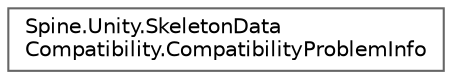 digraph "类继承关系图"
{
 // LATEX_PDF_SIZE
  bgcolor="transparent";
  edge [fontname=Helvetica,fontsize=10,labelfontname=Helvetica,labelfontsize=10];
  node [fontname=Helvetica,fontsize=10,shape=box,height=0.2,width=0.4];
  rankdir="LR";
  Node0 [id="Node000000",label="Spine.Unity.SkeletonData\lCompatibility.CompatibilityProblemInfo",height=0.2,width=0.4,color="grey40", fillcolor="white", style="filled",URL="$class_spine_1_1_unity_1_1_skeleton_data_compatibility_1_1_compatibility_problem_info.html",tooltip=" "];
}
